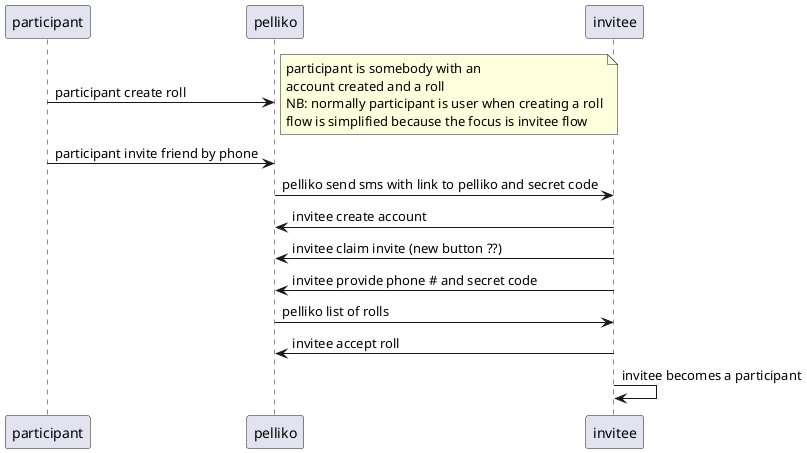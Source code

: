 @startuml

participant -> pelliko : participant create roll
note right
participant is somebody with an 
account created and a roll
NB: normally participant is user when creating a roll
flow is simplified because the focus is invitee flow
end note

participant -> pelliko : participant invite friend by phone
pelliko -> invitee : pelliko send sms with link to pelliko and secret code
invitee -> pelliko : invitee create account
invitee -> pelliko : invitee claim invite (new button ??)
invitee -> pelliko : invitee provide phone # and secret code
pelliko -> invitee : pelliko list of rolls
invitee -> pelliko : invitee accept roll
invitee -> invitee: invitee becomes a participant


@enduml
